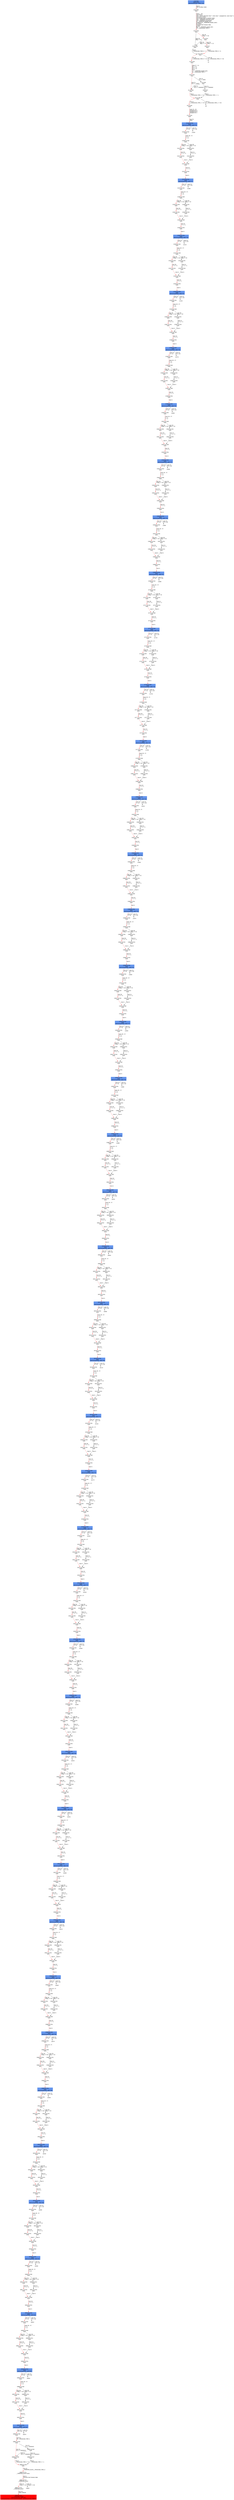 digraph ARG {
node [style="filled" shape="box" color="white"]
0 [fillcolor="cornflowerblue" label="0 @ N20\nmain entry\nAbstractionState: ABS0: true\n" id="0"]
44 [label="44 @ N61\nmain\n" id="44"]
45 [label="45 @ N24\nmain\n" id="45"]
50 [label="50 @ N26\nmain\n" id="50"]
53 [label="53 @ N28\nmain\n" id="53"]
54 [label="54 @ N29\nmain\n" id="54"]
56 [label="56 @ N35\nmain\n" id="56"]
61 [label="61 @ N38\nmain\n" id="61"]
64 [label="64 @ N39\nmain\n" id="64"]
65 [label="65 @ N40\nmain\n" id="65"]
67 [label="67 @ N43\nmain\n" id="67"]
25448 [fillcolor="cornflowerblue" label="25448 @ N44\nmain\nAbstractionState: ABS1725\n" id="25448"]
25449 [label="25449 @ N45\nmain\n" id="25449"]
25468 [label="25468 @ N48\nmain\n" id="25468"]
25470 [label="25470 @ N50\nmain\n" id="25470"]
25471 [label="25471 @ N52\nmain\n" id="25471"]
25475 [label="25475 @ N49\nmain\n" id="25475"]
25476 [label="25476 @ N54\nmain\n" id="25476"]
25478 [fillcolor="cornflowerblue" label="25478 @ N44\nmain\nAbstractionState: ABS1727\n" id="25478"]
25479 [label="25479 @ N45\nmain\n" id="25479"]
25498 [label="25498 @ N48\nmain\n" id="25498"]
25500 [label="25500 @ N50\nmain\n" id="25500"]
25501 [label="25501 @ N52\nmain\n" id="25501"]
25505 [label="25505 @ N49\nmain\n" id="25505"]
25506 [label="25506 @ N54\nmain\n" id="25506"]
25508 [fillcolor="cornflowerblue" label="25508 @ N44\nmain\nAbstractionState: ABS1729\n" id="25508"]
25509 [label="25509 @ N45\nmain\n" id="25509"]
25528 [label="25528 @ N48\nmain\n" id="25528"]
25530 [label="25530 @ N50\nmain\n" id="25530"]
25531 [label="25531 @ N52\nmain\n" id="25531"]
25535 [label="25535 @ N49\nmain\n" id="25535"]
25536 [label="25536 @ N54\nmain\n" id="25536"]
25538 [fillcolor="cornflowerblue" label="25538 @ N44\nmain\nAbstractionState: ABS1731\n" id="25538"]
25539 [label="25539 @ N45\nmain\n" id="25539"]
25558 [label="25558 @ N48\nmain\n" id="25558"]
25560 [label="25560 @ N50\nmain\n" id="25560"]
25561 [label="25561 @ N52\nmain\n" id="25561"]
25565 [label="25565 @ N49\nmain\n" id="25565"]
25566 [label="25566 @ N54\nmain\n" id="25566"]
25568 [fillcolor="cornflowerblue" label="25568 @ N44\nmain\nAbstractionState: ABS1733\n" id="25568"]
25569 [label="25569 @ N45\nmain\n" id="25569"]
25588 [label="25588 @ N48\nmain\n" id="25588"]
25590 [label="25590 @ N50\nmain\n" id="25590"]
25591 [label="25591 @ N52\nmain\n" id="25591"]
25595 [label="25595 @ N49\nmain\n" id="25595"]
25596 [label="25596 @ N54\nmain\n" id="25596"]
25598 [fillcolor="cornflowerblue" label="25598 @ N44\nmain\nAbstractionState: ABS1735\n" id="25598"]
25599 [label="25599 @ N45\nmain\n" id="25599"]
25618 [label="25618 @ N48\nmain\n" id="25618"]
25620 [label="25620 @ N50\nmain\n" id="25620"]
25621 [label="25621 @ N52\nmain\n" id="25621"]
25625 [label="25625 @ N49\nmain\n" id="25625"]
25626 [label="25626 @ N54\nmain\n" id="25626"]
25628 [fillcolor="cornflowerblue" label="25628 @ N44\nmain\nAbstractionState: ABS1737\n" id="25628"]
25629 [label="25629 @ N45\nmain\n" id="25629"]
25648 [label="25648 @ N48\nmain\n" id="25648"]
25650 [label="25650 @ N50\nmain\n" id="25650"]
25651 [label="25651 @ N52\nmain\n" id="25651"]
25655 [label="25655 @ N49\nmain\n" id="25655"]
25656 [label="25656 @ N54\nmain\n" id="25656"]
25658 [fillcolor="cornflowerblue" label="25658 @ N44\nmain\nAbstractionState: ABS1739\n" id="25658"]
25659 [label="25659 @ N45\nmain\n" id="25659"]
25678 [label="25678 @ N48\nmain\n" id="25678"]
25680 [label="25680 @ N50\nmain\n" id="25680"]
25681 [label="25681 @ N52\nmain\n" id="25681"]
25685 [label="25685 @ N49\nmain\n" id="25685"]
25686 [label="25686 @ N54\nmain\n" id="25686"]
25688 [fillcolor="cornflowerblue" label="25688 @ N44\nmain\nAbstractionState: ABS1741\n" id="25688"]
25689 [label="25689 @ N45\nmain\n" id="25689"]
25708 [label="25708 @ N48\nmain\n" id="25708"]
25710 [label="25710 @ N50\nmain\n" id="25710"]
25711 [label="25711 @ N52\nmain\n" id="25711"]
25715 [label="25715 @ N49\nmain\n" id="25715"]
25716 [label="25716 @ N54\nmain\n" id="25716"]
25718 [fillcolor="cornflowerblue" label="25718 @ N44\nmain\nAbstractionState: ABS1743\n" id="25718"]
25719 [label="25719 @ N45\nmain\n" id="25719"]
25738 [label="25738 @ N48\nmain\n" id="25738"]
25740 [label="25740 @ N50\nmain\n" id="25740"]
25741 [label="25741 @ N52\nmain\n" id="25741"]
25745 [label="25745 @ N49\nmain\n" id="25745"]
25746 [label="25746 @ N54\nmain\n" id="25746"]
25748 [fillcolor="cornflowerblue" label="25748 @ N44\nmain\nAbstractionState: ABS1745\n" id="25748"]
25749 [label="25749 @ N45\nmain\n" id="25749"]
25768 [label="25768 @ N48\nmain\n" id="25768"]
25770 [label="25770 @ N50\nmain\n" id="25770"]
25771 [label="25771 @ N52\nmain\n" id="25771"]
25775 [label="25775 @ N49\nmain\n" id="25775"]
25776 [label="25776 @ N54\nmain\n" id="25776"]
25778 [fillcolor="cornflowerblue" label="25778 @ N44\nmain\nAbstractionState: ABS1747\n" id="25778"]
25779 [label="25779 @ N45\nmain\n" id="25779"]
25798 [label="25798 @ N48\nmain\n" id="25798"]
25800 [label="25800 @ N50\nmain\n" id="25800"]
25801 [label="25801 @ N52\nmain\n" id="25801"]
25805 [label="25805 @ N49\nmain\n" id="25805"]
25806 [label="25806 @ N54\nmain\n" id="25806"]
25808 [fillcolor="cornflowerblue" label="25808 @ N44\nmain\nAbstractionState: ABS1749\n" id="25808"]
25809 [label="25809 @ N45\nmain\n" id="25809"]
25828 [label="25828 @ N48\nmain\n" id="25828"]
25830 [label="25830 @ N50\nmain\n" id="25830"]
25831 [label="25831 @ N52\nmain\n" id="25831"]
25835 [label="25835 @ N49\nmain\n" id="25835"]
25836 [label="25836 @ N54\nmain\n" id="25836"]
25838 [fillcolor="cornflowerblue" label="25838 @ N44\nmain\nAbstractionState: ABS1751\n" id="25838"]
25839 [label="25839 @ N45\nmain\n" id="25839"]
25858 [label="25858 @ N48\nmain\n" id="25858"]
25860 [label="25860 @ N50\nmain\n" id="25860"]
25861 [label="25861 @ N52\nmain\n" id="25861"]
25865 [label="25865 @ N49\nmain\n" id="25865"]
25866 [label="25866 @ N54\nmain\n" id="25866"]
25868 [fillcolor="cornflowerblue" label="25868 @ N44\nmain\nAbstractionState: ABS1753\n" id="25868"]
25869 [label="25869 @ N45\nmain\n" id="25869"]
25888 [label="25888 @ N48\nmain\n" id="25888"]
25890 [label="25890 @ N50\nmain\n" id="25890"]
25891 [label="25891 @ N52\nmain\n" id="25891"]
25895 [label="25895 @ N49\nmain\n" id="25895"]
25896 [label="25896 @ N54\nmain\n" id="25896"]
25898 [fillcolor="cornflowerblue" label="25898 @ N44\nmain\nAbstractionState: ABS1755\n" id="25898"]
25899 [label="25899 @ N45\nmain\n" id="25899"]
25918 [label="25918 @ N48\nmain\n" id="25918"]
25920 [label="25920 @ N50\nmain\n" id="25920"]
25921 [label="25921 @ N52\nmain\n" id="25921"]
25925 [label="25925 @ N49\nmain\n" id="25925"]
25926 [label="25926 @ N54\nmain\n" id="25926"]
25928 [fillcolor="cornflowerblue" label="25928 @ N44\nmain\nAbstractionState: ABS1757\n" id="25928"]
25929 [label="25929 @ N45\nmain\n" id="25929"]
25948 [label="25948 @ N48\nmain\n" id="25948"]
25950 [label="25950 @ N50\nmain\n" id="25950"]
25951 [label="25951 @ N52\nmain\n" id="25951"]
25955 [label="25955 @ N49\nmain\n" id="25955"]
25956 [label="25956 @ N54\nmain\n" id="25956"]
25958 [fillcolor="cornflowerblue" label="25958 @ N44\nmain\nAbstractionState: ABS1759\n" id="25958"]
25959 [label="25959 @ N45\nmain\n" id="25959"]
25978 [label="25978 @ N48\nmain\n" id="25978"]
25980 [label="25980 @ N50\nmain\n" id="25980"]
25981 [label="25981 @ N52\nmain\n" id="25981"]
25985 [label="25985 @ N49\nmain\n" id="25985"]
25986 [label="25986 @ N54\nmain\n" id="25986"]
25988 [fillcolor="cornflowerblue" label="25988 @ N44\nmain\nAbstractionState: ABS1761\n" id="25988"]
25989 [label="25989 @ N45\nmain\n" id="25989"]
26008 [label="26008 @ N48\nmain\n" id="26008"]
26010 [label="26010 @ N50\nmain\n" id="26010"]
26011 [label="26011 @ N52\nmain\n" id="26011"]
26015 [label="26015 @ N49\nmain\n" id="26015"]
26016 [label="26016 @ N54\nmain\n" id="26016"]
26018 [fillcolor="cornflowerblue" label="26018 @ N44\nmain\nAbstractionState: ABS1763\n" id="26018"]
26019 [label="26019 @ N45\nmain\n" id="26019"]
26038 [label="26038 @ N48\nmain\n" id="26038"]
26040 [label="26040 @ N50\nmain\n" id="26040"]
26041 [label="26041 @ N52\nmain\n" id="26041"]
26045 [label="26045 @ N49\nmain\n" id="26045"]
26046 [label="26046 @ N54\nmain\n" id="26046"]
26048 [fillcolor="cornflowerblue" label="26048 @ N44\nmain\nAbstractionState: ABS1765\n" id="26048"]
26049 [label="26049 @ N45\nmain\n" id="26049"]
26068 [label="26068 @ N48\nmain\n" id="26068"]
26070 [label="26070 @ N50\nmain\n" id="26070"]
26071 [label="26071 @ N52\nmain\n" id="26071"]
26075 [label="26075 @ N49\nmain\n" id="26075"]
26076 [label="26076 @ N54\nmain\n" id="26076"]
26078 [fillcolor="cornflowerblue" label="26078 @ N44\nmain\nAbstractionState: ABS1767\n" id="26078"]
26079 [label="26079 @ N45\nmain\n" id="26079"]
26098 [label="26098 @ N48\nmain\n" id="26098"]
26100 [label="26100 @ N50\nmain\n" id="26100"]
26101 [label="26101 @ N52\nmain\n" id="26101"]
26105 [label="26105 @ N49\nmain\n" id="26105"]
26106 [label="26106 @ N54\nmain\n" id="26106"]
26108 [fillcolor="cornflowerblue" label="26108 @ N44\nmain\nAbstractionState: ABS1769\n" id="26108"]
26109 [label="26109 @ N45\nmain\n" id="26109"]
26128 [label="26128 @ N48\nmain\n" id="26128"]
26130 [label="26130 @ N50\nmain\n" id="26130"]
26131 [label="26131 @ N52\nmain\n" id="26131"]
26135 [label="26135 @ N49\nmain\n" id="26135"]
26136 [label="26136 @ N54\nmain\n" id="26136"]
26138 [fillcolor="cornflowerblue" label="26138 @ N44\nmain\nAbstractionState: ABS1771\n" id="26138"]
26139 [label="26139 @ N45\nmain\n" id="26139"]
26158 [label="26158 @ N48\nmain\n" id="26158"]
26160 [label="26160 @ N50\nmain\n" id="26160"]
26161 [label="26161 @ N52\nmain\n" id="26161"]
26165 [label="26165 @ N49\nmain\n" id="26165"]
26166 [label="26166 @ N54\nmain\n" id="26166"]
26168 [fillcolor="cornflowerblue" label="26168 @ N44\nmain\nAbstractionState: ABS1773\n" id="26168"]
26169 [label="26169 @ N45\nmain\n" id="26169"]
26188 [label="26188 @ N48\nmain\n" id="26188"]
26190 [label="26190 @ N50\nmain\n" id="26190"]
26191 [label="26191 @ N52\nmain\n" id="26191"]
26195 [label="26195 @ N49\nmain\n" id="26195"]
26196 [label="26196 @ N54\nmain\n" id="26196"]
26198 [fillcolor="cornflowerblue" label="26198 @ N44\nmain\nAbstractionState: ABS1775\n" id="26198"]
26199 [label="26199 @ N45\nmain\n" id="26199"]
26218 [label="26218 @ N48\nmain\n" id="26218"]
26220 [label="26220 @ N50\nmain\n" id="26220"]
26221 [label="26221 @ N52\nmain\n" id="26221"]
26225 [label="26225 @ N49\nmain\n" id="26225"]
26226 [label="26226 @ N54\nmain\n" id="26226"]
26228 [fillcolor="cornflowerblue" label="26228 @ N44\nmain\nAbstractionState: ABS1777\n" id="26228"]
26229 [label="26229 @ N45\nmain\n" id="26229"]
26248 [label="26248 @ N48\nmain\n" id="26248"]
26250 [label="26250 @ N50\nmain\n" id="26250"]
26251 [label="26251 @ N52\nmain\n" id="26251"]
26255 [label="26255 @ N49\nmain\n" id="26255"]
26256 [label="26256 @ N54\nmain\n" id="26256"]
26258 [fillcolor="cornflowerblue" label="26258 @ N44\nmain\nAbstractionState: ABS1779\n" id="26258"]
26259 [label="26259 @ N45\nmain\n" id="26259"]
26278 [label="26278 @ N48\nmain\n" id="26278"]
26280 [label="26280 @ N50\nmain\n" id="26280"]
26281 [label="26281 @ N52\nmain\n" id="26281"]
26285 [label="26285 @ N49\nmain\n" id="26285"]
26286 [label="26286 @ N54\nmain\n" id="26286"]
26288 [fillcolor="cornflowerblue" label="26288 @ N44\nmain\nAbstractionState: ABS1781\n" id="26288"]
26289 [label="26289 @ N45\nmain\n" id="26289"]
26308 [label="26308 @ N48\nmain\n" id="26308"]
26310 [label="26310 @ N50\nmain\n" id="26310"]
26311 [label="26311 @ N52\nmain\n" id="26311"]
26315 [label="26315 @ N49\nmain\n" id="26315"]
26316 [label="26316 @ N54\nmain\n" id="26316"]
26318 [fillcolor="cornflowerblue" label="26318 @ N44\nmain\nAbstractionState: ABS1783\n" id="26318"]
26319 [label="26319 @ N45\nmain\n" id="26319"]
26338 [label="26338 @ N48\nmain\n" id="26338"]
26340 [label="26340 @ N50\nmain\n" id="26340"]
26341 [label="26341 @ N52\nmain\n" id="26341"]
26345 [label="26345 @ N49\nmain\n" id="26345"]
26346 [label="26346 @ N54\nmain\n" id="26346"]
26348 [fillcolor="cornflowerblue" label="26348 @ N44\nmain\nAbstractionState: ABS1785\n" id="26348"]
26349 [label="26349 @ N45\nmain\n" id="26349"]
26368 [label="26368 @ N48\nmain\n" id="26368"]
26370 [label="26370 @ N50\nmain\n" id="26370"]
26371 [label="26371 @ N52\nmain\n" id="26371"]
26375 [label="26375 @ N49\nmain\n" id="26375"]
26376 [label="26376 @ N54\nmain\n" id="26376"]
26378 [fillcolor="cornflowerblue" label="26378 @ N44\nmain\nAbstractionState: ABS1787\n" id="26378"]
26379 [label="26379 @ N45\nmain\n" id="26379"]
26398 [label="26398 @ N48\nmain\n" id="26398"]
26400 [label="26400 @ N50\nmain\n" id="26400"]
26401 [label="26401 @ N52\nmain\n" id="26401"]
26405 [label="26405 @ N49\nmain\n" id="26405"]
26406 [label="26406 @ N54\nmain\n" id="26406"]
26408 [fillcolor="cornflowerblue" label="26408 @ N44\nmain\nAbstractionState: ABS1789\n" id="26408"]
26409 [label="26409 @ N45\nmain\n" id="26409"]
26428 [label="26428 @ N48\nmain\n" id="26428"]
26430 [label="26430 @ N50\nmain\n" id="26430"]
26431 [label="26431 @ N52\nmain\n" id="26431"]
26435 [label="26435 @ N49\nmain\n" id="26435"]
26436 [label="26436 @ N54\nmain\n" id="26436"]
26438 [fillcolor="cornflowerblue" label="26438 @ N44\nmain\nAbstractionState: ABS1791\n" id="26438"]
26439 [label="26439 @ N45\nmain\n" id="26439"]
26458 [label="26458 @ N48\nmain\n" id="26458"]
26460 [label="26460 @ N50\nmain\n" id="26460"]
26461 [label="26461 @ N52\nmain\n" id="26461"]
26465 [label="26465 @ N49\nmain\n" id="26465"]
26466 [label="26466 @ N54\nmain\n" id="26466"]
26468 [fillcolor="cornflowerblue" label="26468 @ N44\nmain\nAbstractionState: ABS1793\n" id="26468"]
26469 [label="26469 @ N45\nmain\n" id="26469"]
26488 [label="26488 @ N48\nmain\n" id="26488"]
26490 [label="26490 @ N50\nmain\n" id="26490"]
26491 [label="26491 @ N52\nmain\n" id="26491"]
26495 [label="26495 @ N49\nmain\n" id="26495"]
26496 [label="26496 @ N54\nmain\n" id="26496"]
26498 [fillcolor="cornflowerblue" label="26498 @ N44\nmain\nAbstractionState: ABS1795\n" id="26498"]
26499 [label="26499 @ N45\nmain\n" id="26499"]
26518 [label="26518 @ N48\nmain\n" id="26518"]
26520 [label="26520 @ N50\nmain\n" id="26520"]
26521 [label="26521 @ N52\nmain\n" id="26521"]
26525 [label="26525 @ N49\nmain\n" id="26525"]
26526 [label="26526 @ N54\nmain\n" id="26526"]
26528 [fillcolor="cornflowerblue" label="26528 @ N44\nmain\nAbstractionState: ABS1797\n" id="26528"]
26529 [label="26529 @ N45\nmain\n" id="26529"]
26548 [label="26548 @ N48\nmain\n" id="26548"]
26550 [label="26550 @ N50\nmain\n" id="26550"]
26551 [label="26551 @ N52\nmain\n" id="26551"]
26555 [label="26555 @ N49\nmain\n" id="26555"]
26556 [label="26556 @ N54\nmain\n" id="26556"]
26558 [fillcolor="cornflowerblue" label="26558 @ N44\nmain\nAbstractionState: ABS1799\n" id="26558"]
26559 [label="26559 @ N45\nmain\n" id="26559"]
26578 [label="26578 @ N48\nmain\n" id="26578"]
26580 [label="26580 @ N50\nmain\n" id="26580"]
26581 [label="26581 @ N52\nmain\n" id="26581"]
26585 [label="26585 @ N49\nmain\n" id="26585"]
26586 [label="26586 @ N54\nmain\n" id="26586"]
26588 [fillcolor="cornflowerblue" label="26588 @ N44\nmain\nAbstractionState: ABS1801\n" id="26588"]
26589 [label="26589 @ N45\nmain\n" id="26589"]
26608 [label="26608 @ N48\nmain\n" id="26608"]
26610 [label="26610 @ N50\nmain\n" id="26610"]
26611 [label="26611 @ N52\nmain\n" id="26611"]
26615 [label="26615 @ N49\nmain\n" id="26615"]
26616 [label="26616 @ N54\nmain\n" id="26616"]
26618 [fillcolor="cornflowerblue" label="26618 @ N44\nmain\nAbstractionState: ABS1803\n" id="26618"]
26619 [label="26619 @ N45\nmain\n" id="26619"]
26638 [label="26638 @ N48\nmain\n" id="26638"]
26640 [label="26640 @ N50\nmain\n" id="26640"]
26641 [label="26641 @ N52\nmain\n" id="26641"]
26645 [label="26645 @ N49\nmain\n" id="26645"]
26646 [label="26646 @ N54\nmain\n" id="26646"]
26648 [fillcolor="cornflowerblue" label="26648 @ N44\nmain\nAbstractionState: ABS1805\n" id="26648"]
26649 [label="26649 @ N45\nmain\n" id="26649"]
26668 [label="26668 @ N48\nmain\n" id="26668"]
26670 [label="26670 @ N50\nmain\n" id="26670"]
26671 [label="26671 @ N52\nmain\n" id="26671"]
26675 [label="26675 @ N49\nmain\n" id="26675"]
26676 [label="26676 @ N54\nmain\n" id="26676"]
26678 [fillcolor="cornflowerblue" label="26678 @ N44\nmain\nAbstractionState: ABS1807\n" id="26678"]
26680 [label="26680 @ N46\nmain\n" id="26680"]
26681 [label="26681 @ N55\nmain\n" id="26681"]
26686 [label="26686 @ N58\nmain\n" id="26686"]
26689 [label="26689 @ N59\nmain\n" id="26689"]
26690 [label="26690 @ N11\n__VERIFIER_assert entry\n" id="26690"]
26691 [label="26691 @ N12\n__VERIFIER_assert\n" id="26691"]
26692 [label="26692 @ N14\n__VERIFIER_assert\n" id="26692"]
26695 [fillcolor="red" label="26695 @ N15\n__VERIFIER_assert\nAbstractionState: ABS1808\n AutomatonState: ErrorLabelAutomaton: _predefinedState_ERROR\n" id="26695"]
26682 [label="26682 @ N56\nmain\n" id="26682"]
26684 [label="26684 @ N57\nmain\n" id="26684"]
26669 [label="26669 @ N51\nmain\n" id="26669"]
26673 [label="26673 @ N53\nmain\n" id="26673"]
26639 [label="26639 @ N51\nmain\n" id="26639"]
26643 [label="26643 @ N53\nmain\n" id="26643"]
26609 [label="26609 @ N51\nmain\n" id="26609"]
26613 [label="26613 @ N53\nmain\n" id="26613"]
26579 [label="26579 @ N51\nmain\n" id="26579"]
26583 [label="26583 @ N53\nmain\n" id="26583"]
26549 [label="26549 @ N51\nmain\n" id="26549"]
26553 [label="26553 @ N53\nmain\n" id="26553"]
26519 [label="26519 @ N51\nmain\n" id="26519"]
26523 [label="26523 @ N53\nmain\n" id="26523"]
26489 [label="26489 @ N51\nmain\n" id="26489"]
26493 [label="26493 @ N53\nmain\n" id="26493"]
26459 [label="26459 @ N51\nmain\n" id="26459"]
26463 [label="26463 @ N53\nmain\n" id="26463"]
26429 [label="26429 @ N51\nmain\n" id="26429"]
26433 [label="26433 @ N53\nmain\n" id="26433"]
26399 [label="26399 @ N51\nmain\n" id="26399"]
26403 [label="26403 @ N53\nmain\n" id="26403"]
26369 [label="26369 @ N51\nmain\n" id="26369"]
26373 [label="26373 @ N53\nmain\n" id="26373"]
26339 [label="26339 @ N51\nmain\n" id="26339"]
26343 [label="26343 @ N53\nmain\n" id="26343"]
26309 [label="26309 @ N51\nmain\n" id="26309"]
26313 [label="26313 @ N53\nmain\n" id="26313"]
26279 [label="26279 @ N51\nmain\n" id="26279"]
26283 [label="26283 @ N53\nmain\n" id="26283"]
26249 [label="26249 @ N51\nmain\n" id="26249"]
26253 [label="26253 @ N53\nmain\n" id="26253"]
26219 [label="26219 @ N51\nmain\n" id="26219"]
26223 [label="26223 @ N53\nmain\n" id="26223"]
26189 [label="26189 @ N51\nmain\n" id="26189"]
26193 [label="26193 @ N53\nmain\n" id="26193"]
26159 [label="26159 @ N51\nmain\n" id="26159"]
26163 [label="26163 @ N53\nmain\n" id="26163"]
26129 [label="26129 @ N51\nmain\n" id="26129"]
26133 [label="26133 @ N53\nmain\n" id="26133"]
26099 [label="26099 @ N51\nmain\n" id="26099"]
26103 [label="26103 @ N53\nmain\n" id="26103"]
26069 [label="26069 @ N51\nmain\n" id="26069"]
26073 [label="26073 @ N53\nmain\n" id="26073"]
26039 [label="26039 @ N51\nmain\n" id="26039"]
26043 [label="26043 @ N53\nmain\n" id="26043"]
26009 [label="26009 @ N51\nmain\n" id="26009"]
26013 [label="26013 @ N53\nmain\n" id="26013"]
25979 [label="25979 @ N51\nmain\n" id="25979"]
25983 [label="25983 @ N53\nmain\n" id="25983"]
25949 [label="25949 @ N51\nmain\n" id="25949"]
25953 [label="25953 @ N53\nmain\n" id="25953"]
25919 [label="25919 @ N51\nmain\n" id="25919"]
25923 [label="25923 @ N53\nmain\n" id="25923"]
25889 [label="25889 @ N51\nmain\n" id="25889"]
25893 [label="25893 @ N53\nmain\n" id="25893"]
25859 [label="25859 @ N51\nmain\n" id="25859"]
25863 [label="25863 @ N53\nmain\n" id="25863"]
25829 [label="25829 @ N51\nmain\n" id="25829"]
25833 [label="25833 @ N53\nmain\n" id="25833"]
25799 [label="25799 @ N51\nmain\n" id="25799"]
25803 [label="25803 @ N53\nmain\n" id="25803"]
25769 [label="25769 @ N51\nmain\n" id="25769"]
25773 [label="25773 @ N53\nmain\n" id="25773"]
25739 [label="25739 @ N51\nmain\n" id="25739"]
25743 [label="25743 @ N53\nmain\n" id="25743"]
25709 [label="25709 @ N51\nmain\n" id="25709"]
25713 [label="25713 @ N53\nmain\n" id="25713"]
25679 [label="25679 @ N51\nmain\n" id="25679"]
25683 [label="25683 @ N53\nmain\n" id="25683"]
25649 [label="25649 @ N51\nmain\n" id="25649"]
25653 [label="25653 @ N53\nmain\n" id="25653"]
25619 [label="25619 @ N51\nmain\n" id="25619"]
25623 [label="25623 @ N53\nmain\n" id="25623"]
25589 [label="25589 @ N51\nmain\n" id="25589"]
25593 [label="25593 @ N53\nmain\n" id="25593"]
25559 [label="25559 @ N51\nmain\n" id="25559"]
25563 [label="25563 @ N53\nmain\n" id="25563"]
25529 [label="25529 @ N51\nmain\n" id="25529"]
25533 [label="25533 @ N53\nmain\n" id="25533"]
25499 [label="25499 @ N51\nmain\n" id="25499"]
25503 [label="25503 @ N53\nmain\n" id="25503"]
25469 [label="25469 @ N51\nmain\n" id="25469"]
25473 [label="25473 @ N53\nmain\n" id="25473"]
57 [label="57 @ N36\nmain\n" id="57"]
59 [label="59 @ N37\nmain\n" id="59"]
47 [label="47 @ N25\nmain\n" id="47"]
49 [label="49 @ N27\nmain\n" id="49"]
0 -> 44 [color="red" label="Line 0: \lINIT GLOBAL VARS\l" id="0 -> 44"]
44 -> 45 [color="red" label="Lines 7 - 26: \lvoid abort();\lvoid __assert_fail(const char *, const char *, unsigned int, const char *);\lvoid reach_error();\lvoid assume_abort_if_not(int cond);\lvoid __VERIFIER_assert(int cond);\lvoid __VERIFIER_assume(int);\lint __VERIFIER_nondet_int();\lunsigned int __VERIFIER_nondet_uint();\lint main();\lFunction start dummy edge\lint flag;\lflag = __VERIFIER_nondet_int();\lint __CPAchecker_TMP_0;\l" id="44 -> 45"]
45 -> 47 [color="red" label="Line 26: \l[!(flag == 0)]\l" id="45 -> 47"]
45 -> 50 [label="Line 26: \l[flag == 0]\l" id="45 -> 50"]
50 -> 53 [label="Line 0: \l__CPAchecker_TMP_0 = 1;\l" id="50 -> 53"]
53 -> 54 [color="red" label="Line 26: \l[__CPAchecker_TMP_0 != 0]\l" id="53 -> 54"]
53 -> 55 [label="Line 26: \l[!(__CPAchecker_TMP_0 != 0)]\l" id="53 -> 55"]
54 -> 56 [color="red" label="Lines 27 - 31: \lint i = 0;\lint x = 0;\lint y = 0;\lint n;\ln = __VERIFIER_nondet_int();\lint __CPAchecker_TMP_1;\l" id="54 -> 56"]
56 -> 57 [label="Line 31: \l[n >= 1000]\l" id="56 -> 57"]
56 -> 61 [color="red" label="Line 31: \l[!(n >= 1000)]\l" id="56 -> 61"]
61 -> 64 [color="red" label="Line 0: \l__CPAchecker_TMP_1 = 0;\l" id="61 -> 64"]
64 -> 65 [color="red" label="Line 31: \l[__CPAchecker_TMP_1 != 0]\l" id="64 -> 65"]
64 -> 66 [label="Line 31: \l[!(__CPAchecker_TMP_1 != 0)]\l" id="64 -> 66"]
65 -> 67 [color="red" label="Lines 33 - 33: \lunsigned int a;\lunsigned int b;\lunsigned int r;\l" id="65 -> 67"]
67 -> 25448 [color="red" label="Line 35: \lwhile\l" id="67 -> 25448"]
25448 -> 25449 [color="red" label="Line 35: \l[i < n]\l" id="25448 -> 25449"]
25448 -> 25450 [label="Line 35: \l[!(i < n)]\l" id="25448 -> 25450"]
25449 -> 25468 [color="red" label="Lines 36 - 37: \lx = x;\ly = y;\l" id="25449 -> 25468"]
25468 -> 25469 [label="Line 38: \l[flag == 0]\l" id="25468 -> 25469"]
25468 -> 25470 [color="red" label="Line 38: \l[!(flag == 0)]\l" id="25468 -> 25470"]
25470 -> 25471 [color="red" label="Line 39: \lx = x + 3;\l" id="25470 -> 25471"]
25471 -> 25475 [color="red" label="Line 0: \l\l" id="25471 -> 25475"]
25475 -> 25476 [color="red" label="Line 43: \li = i + 1;\l" id="25475 -> 25476"]
25476 -> 25478 [color="red" label="Line 0: \l\l" id="25476 -> 25478"]
25478 -> 25479 [color="red" label="Line 35: \l[i < n]\l" id="25478 -> 25479"]
25478 -> 25480 [label="Line 35: \l[!(i < n)]\l" id="25478 -> 25480"]
25479 -> 25498 [color="red" label="Lines 36 - 37: \lx = x;\ly = y;\l" id="25479 -> 25498"]
25498 -> 25499 [label="Line 38: \l[flag == 0]\l" id="25498 -> 25499"]
25498 -> 25500 [color="red" label="Line 38: \l[!(flag == 0)]\l" id="25498 -> 25500"]
25500 -> 25501 [color="red" label="Line 39: \lx = x + 3;\l" id="25500 -> 25501"]
25501 -> 25505 [color="red" label="Line 0: \l\l" id="25501 -> 25505"]
25505 -> 25506 [color="red" label="Line 43: \li = i + 1;\l" id="25505 -> 25506"]
25506 -> 25508 [color="red" label="Line 0: \l\l" id="25506 -> 25508"]
25508 -> 25509 [color="red" label="Line 35: \l[i < n]\l" id="25508 -> 25509"]
25508 -> 25510 [label="Line 35: \l[!(i < n)]\l" id="25508 -> 25510"]
25509 -> 25528 [color="red" label="Lines 36 - 37: \lx = x;\ly = y;\l" id="25509 -> 25528"]
25528 -> 25529 [label="Line 38: \l[flag == 0]\l" id="25528 -> 25529"]
25528 -> 25530 [color="red" label="Line 38: \l[!(flag == 0)]\l" id="25528 -> 25530"]
25530 -> 25531 [color="red" label="Line 39: \lx = x + 3;\l" id="25530 -> 25531"]
25531 -> 25535 [color="red" label="Line 0: \l\l" id="25531 -> 25535"]
25535 -> 25536 [color="red" label="Line 43: \li = i + 1;\l" id="25535 -> 25536"]
25536 -> 25538 [color="red" label="Line 0: \l\l" id="25536 -> 25538"]
25538 -> 25539 [color="red" label="Line 35: \l[i < n]\l" id="25538 -> 25539"]
25538 -> 25540 [label="Line 35: \l[!(i < n)]\l" id="25538 -> 25540"]
25539 -> 25558 [color="red" label="Lines 36 - 37: \lx = x;\ly = y;\l" id="25539 -> 25558"]
25558 -> 25559 [label="Line 38: \l[flag == 0]\l" id="25558 -> 25559"]
25558 -> 25560 [color="red" label="Line 38: \l[!(flag == 0)]\l" id="25558 -> 25560"]
25560 -> 25561 [color="red" label="Line 39: \lx = x + 3;\l" id="25560 -> 25561"]
25561 -> 25565 [color="red" label="Line 0: \l\l" id="25561 -> 25565"]
25565 -> 25566 [color="red" label="Line 43: \li = i + 1;\l" id="25565 -> 25566"]
25566 -> 25568 [color="red" label="Line 0: \l\l" id="25566 -> 25568"]
25568 -> 25569 [color="red" label="Line 35: \l[i < n]\l" id="25568 -> 25569"]
25568 -> 25570 [label="Line 35: \l[!(i < n)]\l" id="25568 -> 25570"]
25569 -> 25588 [color="red" label="Lines 36 - 37: \lx = x;\ly = y;\l" id="25569 -> 25588"]
25588 -> 25589 [label="Line 38: \l[flag == 0]\l" id="25588 -> 25589"]
25588 -> 25590 [color="red" label="Line 38: \l[!(flag == 0)]\l" id="25588 -> 25590"]
25590 -> 25591 [color="red" label="Line 39: \lx = x + 3;\l" id="25590 -> 25591"]
25591 -> 25595 [color="red" label="Line 0: \l\l" id="25591 -> 25595"]
25595 -> 25596 [color="red" label="Line 43: \li = i + 1;\l" id="25595 -> 25596"]
25596 -> 25598 [color="red" label="Line 0: \l\l" id="25596 -> 25598"]
25598 -> 25599 [color="red" label="Line 35: \l[i < n]\l" id="25598 -> 25599"]
25598 -> 25600 [label="Line 35: \l[!(i < n)]\l" id="25598 -> 25600"]
25599 -> 25618 [color="red" label="Lines 36 - 37: \lx = x;\ly = y;\l" id="25599 -> 25618"]
25618 -> 25619 [label="Line 38: \l[flag == 0]\l" id="25618 -> 25619"]
25618 -> 25620 [color="red" label="Line 38: \l[!(flag == 0)]\l" id="25618 -> 25620"]
25620 -> 25621 [color="red" label="Line 39: \lx = x + 3;\l" id="25620 -> 25621"]
25621 -> 25625 [color="red" label="Line 0: \l\l" id="25621 -> 25625"]
25625 -> 25626 [color="red" label="Line 43: \li = i + 1;\l" id="25625 -> 25626"]
25626 -> 25628 [color="red" label="Line 0: \l\l" id="25626 -> 25628"]
25628 -> 25629 [color="red" label="Line 35: \l[i < n]\l" id="25628 -> 25629"]
25628 -> 25630 [label="Line 35: \l[!(i < n)]\l" id="25628 -> 25630"]
25629 -> 25648 [color="red" label="Lines 36 - 37: \lx = x;\ly = y;\l" id="25629 -> 25648"]
25648 -> 25649 [label="Line 38: \l[flag == 0]\l" id="25648 -> 25649"]
25648 -> 25650 [color="red" label="Line 38: \l[!(flag == 0)]\l" id="25648 -> 25650"]
25650 -> 25651 [color="red" label="Line 39: \lx = x + 3;\l" id="25650 -> 25651"]
25651 -> 25655 [color="red" label="Line 0: \l\l" id="25651 -> 25655"]
25655 -> 25656 [color="red" label="Line 43: \li = i + 1;\l" id="25655 -> 25656"]
25656 -> 25658 [color="red" label="Line 0: \l\l" id="25656 -> 25658"]
25658 -> 25659 [color="red" label="Line 35: \l[i < n]\l" id="25658 -> 25659"]
25658 -> 25660 [label="Line 35: \l[!(i < n)]\l" id="25658 -> 25660"]
25659 -> 25678 [color="red" label="Lines 36 - 37: \lx = x;\ly = y;\l" id="25659 -> 25678"]
25678 -> 25679 [label="Line 38: \l[flag == 0]\l" id="25678 -> 25679"]
25678 -> 25680 [color="red" label="Line 38: \l[!(flag == 0)]\l" id="25678 -> 25680"]
25680 -> 25681 [color="red" label="Line 39: \lx = x + 3;\l" id="25680 -> 25681"]
25681 -> 25685 [color="red" label="Line 0: \l\l" id="25681 -> 25685"]
25685 -> 25686 [color="red" label="Line 43: \li = i + 1;\l" id="25685 -> 25686"]
25686 -> 25688 [color="red" label="Line 0: \l\l" id="25686 -> 25688"]
25688 -> 25689 [color="red" label="Line 35: \l[i < n]\l" id="25688 -> 25689"]
25688 -> 25690 [label="Line 35: \l[!(i < n)]\l" id="25688 -> 25690"]
25689 -> 25708 [color="red" label="Lines 36 - 37: \lx = x;\ly = y;\l" id="25689 -> 25708"]
25708 -> 25709 [label="Line 38: \l[flag == 0]\l" id="25708 -> 25709"]
25708 -> 25710 [color="red" label="Line 38: \l[!(flag == 0)]\l" id="25708 -> 25710"]
25710 -> 25711 [color="red" label="Line 39: \lx = x + 3;\l" id="25710 -> 25711"]
25711 -> 25715 [color="red" label="Line 0: \l\l" id="25711 -> 25715"]
25715 -> 25716 [color="red" label="Line 43: \li = i + 1;\l" id="25715 -> 25716"]
25716 -> 25718 [color="red" label="Line 0: \l\l" id="25716 -> 25718"]
25718 -> 25719 [color="red" label="Line 35: \l[i < n]\l" id="25718 -> 25719"]
25718 -> 25720 [label="Line 35: \l[!(i < n)]\l" id="25718 -> 25720"]
25719 -> 25738 [color="red" label="Lines 36 - 37: \lx = x;\ly = y;\l" id="25719 -> 25738"]
25738 -> 25739 [label="Line 38: \l[flag == 0]\l" id="25738 -> 25739"]
25738 -> 25740 [color="red" label="Line 38: \l[!(flag == 0)]\l" id="25738 -> 25740"]
25740 -> 25741 [color="red" label="Line 39: \lx = x + 3;\l" id="25740 -> 25741"]
25741 -> 25745 [color="red" label="Line 0: \l\l" id="25741 -> 25745"]
25745 -> 25746 [color="red" label="Line 43: \li = i + 1;\l" id="25745 -> 25746"]
25746 -> 25748 [color="red" label="Line 0: \l\l" id="25746 -> 25748"]
25748 -> 25749 [color="red" label="Line 35: \l[i < n]\l" id="25748 -> 25749"]
25748 -> 25750 [label="Line 35: \l[!(i < n)]\l" id="25748 -> 25750"]
25749 -> 25768 [color="red" label="Lines 36 - 37: \lx = x;\ly = y;\l" id="25749 -> 25768"]
25768 -> 25769 [label="Line 38: \l[flag == 0]\l" id="25768 -> 25769"]
25768 -> 25770 [color="red" label="Line 38: \l[!(flag == 0)]\l" id="25768 -> 25770"]
25770 -> 25771 [color="red" label="Line 39: \lx = x + 3;\l" id="25770 -> 25771"]
25771 -> 25775 [color="red" label="Line 0: \l\l" id="25771 -> 25775"]
25775 -> 25776 [color="red" label="Line 43: \li = i + 1;\l" id="25775 -> 25776"]
25776 -> 25778 [color="red" label="Line 0: \l\l" id="25776 -> 25778"]
25778 -> 25779 [color="red" label="Line 35: \l[i < n]\l" id="25778 -> 25779"]
25778 -> 25780 [label="Line 35: \l[!(i < n)]\l" id="25778 -> 25780"]
25779 -> 25798 [color="red" label="Lines 36 - 37: \lx = x;\ly = y;\l" id="25779 -> 25798"]
25798 -> 25799 [label="Line 38: \l[flag == 0]\l" id="25798 -> 25799"]
25798 -> 25800 [color="red" label="Line 38: \l[!(flag == 0)]\l" id="25798 -> 25800"]
25800 -> 25801 [color="red" label="Line 39: \lx = x + 3;\l" id="25800 -> 25801"]
25801 -> 25805 [color="red" label="Line 0: \l\l" id="25801 -> 25805"]
25805 -> 25806 [color="red" label="Line 43: \li = i + 1;\l" id="25805 -> 25806"]
25806 -> 25808 [color="red" label="Line 0: \l\l" id="25806 -> 25808"]
25808 -> 25809 [color="red" label="Line 35: \l[i < n]\l" id="25808 -> 25809"]
25808 -> 25810 [label="Line 35: \l[!(i < n)]\l" id="25808 -> 25810"]
25809 -> 25828 [color="red" label="Lines 36 - 37: \lx = x;\ly = y;\l" id="25809 -> 25828"]
25828 -> 25829 [label="Line 38: \l[flag == 0]\l" id="25828 -> 25829"]
25828 -> 25830 [color="red" label="Line 38: \l[!(flag == 0)]\l" id="25828 -> 25830"]
25830 -> 25831 [color="red" label="Line 39: \lx = x + 3;\l" id="25830 -> 25831"]
25831 -> 25835 [color="red" label="Line 0: \l\l" id="25831 -> 25835"]
25835 -> 25836 [color="red" label="Line 43: \li = i + 1;\l" id="25835 -> 25836"]
25836 -> 25838 [color="red" label="Line 0: \l\l" id="25836 -> 25838"]
25838 -> 25839 [color="red" label="Line 35: \l[i < n]\l" id="25838 -> 25839"]
25838 -> 25840 [label="Line 35: \l[!(i < n)]\l" id="25838 -> 25840"]
25839 -> 25858 [color="red" label="Lines 36 - 37: \lx = x;\ly = y;\l" id="25839 -> 25858"]
25858 -> 25859 [label="Line 38: \l[flag == 0]\l" id="25858 -> 25859"]
25858 -> 25860 [color="red" label="Line 38: \l[!(flag == 0)]\l" id="25858 -> 25860"]
25860 -> 25861 [color="red" label="Line 39: \lx = x + 3;\l" id="25860 -> 25861"]
25861 -> 25865 [color="red" label="Line 0: \l\l" id="25861 -> 25865"]
25865 -> 25866 [color="red" label="Line 43: \li = i + 1;\l" id="25865 -> 25866"]
25866 -> 25868 [color="red" label="Line 0: \l\l" id="25866 -> 25868"]
25868 -> 25869 [color="red" label="Line 35: \l[i < n]\l" id="25868 -> 25869"]
25868 -> 25870 [label="Line 35: \l[!(i < n)]\l" id="25868 -> 25870"]
25869 -> 25888 [color="red" label="Lines 36 - 37: \lx = x;\ly = y;\l" id="25869 -> 25888"]
25888 -> 25889 [label="Line 38: \l[flag == 0]\l" id="25888 -> 25889"]
25888 -> 25890 [color="red" label="Line 38: \l[!(flag == 0)]\l" id="25888 -> 25890"]
25890 -> 25891 [color="red" label="Line 39: \lx = x + 3;\l" id="25890 -> 25891"]
25891 -> 25895 [color="red" label="Line 0: \l\l" id="25891 -> 25895"]
25895 -> 25896 [color="red" label="Line 43: \li = i + 1;\l" id="25895 -> 25896"]
25896 -> 25898 [color="red" label="Line 0: \l\l" id="25896 -> 25898"]
25898 -> 25899 [color="red" label="Line 35: \l[i < n]\l" id="25898 -> 25899"]
25898 -> 25900 [label="Line 35: \l[!(i < n)]\l" id="25898 -> 25900"]
25899 -> 25918 [color="red" label="Lines 36 - 37: \lx = x;\ly = y;\l" id="25899 -> 25918"]
25918 -> 25919 [label="Line 38: \l[flag == 0]\l" id="25918 -> 25919"]
25918 -> 25920 [color="red" label="Line 38: \l[!(flag == 0)]\l" id="25918 -> 25920"]
25920 -> 25921 [color="red" label="Line 39: \lx = x + 3;\l" id="25920 -> 25921"]
25921 -> 25925 [color="red" label="Line 0: \l\l" id="25921 -> 25925"]
25925 -> 25926 [color="red" label="Line 43: \li = i + 1;\l" id="25925 -> 25926"]
25926 -> 25928 [color="red" label="Line 0: \l\l" id="25926 -> 25928"]
25928 -> 25929 [color="red" label="Line 35: \l[i < n]\l" id="25928 -> 25929"]
25928 -> 25930 [label="Line 35: \l[!(i < n)]\l" id="25928 -> 25930"]
25929 -> 25948 [color="red" label="Lines 36 - 37: \lx = x;\ly = y;\l" id="25929 -> 25948"]
25948 -> 25949 [label="Line 38: \l[flag == 0]\l" id="25948 -> 25949"]
25948 -> 25950 [color="red" label="Line 38: \l[!(flag == 0)]\l" id="25948 -> 25950"]
25950 -> 25951 [color="red" label="Line 39: \lx = x + 3;\l" id="25950 -> 25951"]
25951 -> 25955 [color="red" label="Line 0: \l\l" id="25951 -> 25955"]
25955 -> 25956 [color="red" label="Line 43: \li = i + 1;\l" id="25955 -> 25956"]
25956 -> 25958 [color="red" label="Line 0: \l\l" id="25956 -> 25958"]
25958 -> 25959 [color="red" label="Line 35: \l[i < n]\l" id="25958 -> 25959"]
25958 -> 25960 [label="Line 35: \l[!(i < n)]\l" id="25958 -> 25960"]
25959 -> 25978 [color="red" label="Lines 36 - 37: \lx = x;\ly = y;\l" id="25959 -> 25978"]
25978 -> 25979 [label="Line 38: \l[flag == 0]\l" id="25978 -> 25979"]
25978 -> 25980 [color="red" label="Line 38: \l[!(flag == 0)]\l" id="25978 -> 25980"]
25980 -> 25981 [color="red" label="Line 39: \lx = x + 3;\l" id="25980 -> 25981"]
25981 -> 25985 [color="red" label="Line 0: \l\l" id="25981 -> 25985"]
25985 -> 25986 [color="red" label="Line 43: \li = i + 1;\l" id="25985 -> 25986"]
25986 -> 25988 [color="red" label="Line 0: \l\l" id="25986 -> 25988"]
25988 -> 25989 [color="red" label="Line 35: \l[i < n]\l" id="25988 -> 25989"]
25988 -> 25990 [label="Line 35: \l[!(i < n)]\l" id="25988 -> 25990"]
25989 -> 26008 [color="red" label="Lines 36 - 37: \lx = x;\ly = y;\l" id="25989 -> 26008"]
26008 -> 26009 [label="Line 38: \l[flag == 0]\l" id="26008 -> 26009"]
26008 -> 26010 [color="red" label="Line 38: \l[!(flag == 0)]\l" id="26008 -> 26010"]
26010 -> 26011 [color="red" label="Line 39: \lx = x + 3;\l" id="26010 -> 26011"]
26011 -> 26015 [color="red" label="Line 0: \l\l" id="26011 -> 26015"]
26015 -> 26016 [color="red" label="Line 43: \li = i + 1;\l" id="26015 -> 26016"]
26016 -> 26018 [color="red" label="Line 0: \l\l" id="26016 -> 26018"]
26018 -> 26019 [color="red" label="Line 35: \l[i < n]\l" id="26018 -> 26019"]
26018 -> 26020 [label="Line 35: \l[!(i < n)]\l" id="26018 -> 26020"]
26019 -> 26038 [color="red" label="Lines 36 - 37: \lx = x;\ly = y;\l" id="26019 -> 26038"]
26038 -> 26039 [label="Line 38: \l[flag == 0]\l" id="26038 -> 26039"]
26038 -> 26040 [color="red" label="Line 38: \l[!(flag == 0)]\l" id="26038 -> 26040"]
26040 -> 26041 [color="red" label="Line 39: \lx = x + 3;\l" id="26040 -> 26041"]
26041 -> 26045 [color="red" label="Line 0: \l\l" id="26041 -> 26045"]
26045 -> 26046 [color="red" label="Line 43: \li = i + 1;\l" id="26045 -> 26046"]
26046 -> 26048 [color="red" label="Line 0: \l\l" id="26046 -> 26048"]
26048 -> 26049 [color="red" label="Line 35: \l[i < n]\l" id="26048 -> 26049"]
26048 -> 26050 [label="Line 35: \l[!(i < n)]\l" id="26048 -> 26050"]
26049 -> 26068 [color="red" label="Lines 36 - 37: \lx = x;\ly = y;\l" id="26049 -> 26068"]
26068 -> 26069 [label="Line 38: \l[flag == 0]\l" id="26068 -> 26069"]
26068 -> 26070 [color="red" label="Line 38: \l[!(flag == 0)]\l" id="26068 -> 26070"]
26070 -> 26071 [color="red" label="Line 39: \lx = x + 3;\l" id="26070 -> 26071"]
26071 -> 26075 [color="red" label="Line 0: \l\l" id="26071 -> 26075"]
26075 -> 26076 [color="red" label="Line 43: \li = i + 1;\l" id="26075 -> 26076"]
26076 -> 26078 [color="red" label="Line 0: \l\l" id="26076 -> 26078"]
26078 -> 26079 [color="red" label="Line 35: \l[i < n]\l" id="26078 -> 26079"]
26078 -> 26080 [label="Line 35: \l[!(i < n)]\l" id="26078 -> 26080"]
26079 -> 26098 [color="red" label="Lines 36 - 37: \lx = x;\ly = y;\l" id="26079 -> 26098"]
26098 -> 26099 [label="Line 38: \l[flag == 0]\l" id="26098 -> 26099"]
26098 -> 26100 [color="red" label="Line 38: \l[!(flag == 0)]\l" id="26098 -> 26100"]
26100 -> 26101 [color="red" label="Line 39: \lx = x + 3;\l" id="26100 -> 26101"]
26101 -> 26105 [color="red" label="Line 0: \l\l" id="26101 -> 26105"]
26105 -> 26106 [color="red" label="Line 43: \li = i + 1;\l" id="26105 -> 26106"]
26106 -> 26108 [color="red" label="Line 0: \l\l" id="26106 -> 26108"]
26108 -> 26109 [color="red" label="Line 35: \l[i < n]\l" id="26108 -> 26109"]
26108 -> 26110 [label="Line 35: \l[!(i < n)]\l" id="26108 -> 26110"]
26109 -> 26128 [color="red" label="Lines 36 - 37: \lx = x;\ly = y;\l" id="26109 -> 26128"]
26128 -> 26129 [label="Line 38: \l[flag == 0]\l" id="26128 -> 26129"]
26128 -> 26130 [color="red" label="Line 38: \l[!(flag == 0)]\l" id="26128 -> 26130"]
26130 -> 26131 [color="red" label="Line 39: \lx = x + 3;\l" id="26130 -> 26131"]
26131 -> 26135 [color="red" label="Line 0: \l\l" id="26131 -> 26135"]
26135 -> 26136 [color="red" label="Line 43: \li = i + 1;\l" id="26135 -> 26136"]
26136 -> 26138 [color="red" label="Line 0: \l\l" id="26136 -> 26138"]
26138 -> 26139 [color="red" label="Line 35: \l[i < n]\l" id="26138 -> 26139"]
26138 -> 26140 [label="Line 35: \l[!(i < n)]\l" id="26138 -> 26140"]
26139 -> 26158 [color="red" label="Lines 36 - 37: \lx = x;\ly = y;\l" id="26139 -> 26158"]
26158 -> 26159 [label="Line 38: \l[flag == 0]\l" id="26158 -> 26159"]
26158 -> 26160 [color="red" label="Line 38: \l[!(flag == 0)]\l" id="26158 -> 26160"]
26160 -> 26161 [color="red" label="Line 39: \lx = x + 3;\l" id="26160 -> 26161"]
26161 -> 26165 [color="red" label="Line 0: \l\l" id="26161 -> 26165"]
26165 -> 26166 [color="red" label="Line 43: \li = i + 1;\l" id="26165 -> 26166"]
26166 -> 26168 [color="red" label="Line 0: \l\l" id="26166 -> 26168"]
26168 -> 26169 [color="red" label="Line 35: \l[i < n]\l" id="26168 -> 26169"]
26168 -> 26170 [label="Line 35: \l[!(i < n)]\l" id="26168 -> 26170"]
26169 -> 26188 [color="red" label="Lines 36 - 37: \lx = x;\ly = y;\l" id="26169 -> 26188"]
26188 -> 26189 [label="Line 38: \l[flag == 0]\l" id="26188 -> 26189"]
26188 -> 26190 [color="red" label="Line 38: \l[!(flag == 0)]\l" id="26188 -> 26190"]
26190 -> 26191 [color="red" label="Line 39: \lx = x + 3;\l" id="26190 -> 26191"]
26191 -> 26195 [color="red" label="Line 0: \l\l" id="26191 -> 26195"]
26195 -> 26196 [color="red" label="Line 43: \li = i + 1;\l" id="26195 -> 26196"]
26196 -> 26198 [color="red" label="Line 0: \l\l" id="26196 -> 26198"]
26198 -> 26199 [color="red" label="Line 35: \l[i < n]\l" id="26198 -> 26199"]
26198 -> 26200 [label="Line 35: \l[!(i < n)]\l" id="26198 -> 26200"]
26199 -> 26218 [color="red" label="Lines 36 - 37: \lx = x;\ly = y;\l" id="26199 -> 26218"]
26218 -> 26219 [label="Line 38: \l[flag == 0]\l" id="26218 -> 26219"]
26218 -> 26220 [color="red" label="Line 38: \l[!(flag == 0)]\l" id="26218 -> 26220"]
26220 -> 26221 [color="red" label="Line 39: \lx = x + 3;\l" id="26220 -> 26221"]
26221 -> 26225 [color="red" label="Line 0: \l\l" id="26221 -> 26225"]
26225 -> 26226 [color="red" label="Line 43: \li = i + 1;\l" id="26225 -> 26226"]
26226 -> 26228 [color="red" label="Line 0: \l\l" id="26226 -> 26228"]
26228 -> 26229 [color="red" label="Line 35: \l[i < n]\l" id="26228 -> 26229"]
26228 -> 26230 [label="Line 35: \l[!(i < n)]\l" id="26228 -> 26230"]
26229 -> 26248 [color="red" label="Lines 36 - 37: \lx = x;\ly = y;\l" id="26229 -> 26248"]
26248 -> 26249 [label="Line 38: \l[flag == 0]\l" id="26248 -> 26249"]
26248 -> 26250 [color="red" label="Line 38: \l[!(flag == 0)]\l" id="26248 -> 26250"]
26250 -> 26251 [color="red" label="Line 39: \lx = x + 3;\l" id="26250 -> 26251"]
26251 -> 26255 [color="red" label="Line 0: \l\l" id="26251 -> 26255"]
26255 -> 26256 [color="red" label="Line 43: \li = i + 1;\l" id="26255 -> 26256"]
26256 -> 26258 [color="red" label="Line 0: \l\l" id="26256 -> 26258"]
26258 -> 26259 [color="red" label="Line 35: \l[i < n]\l" id="26258 -> 26259"]
26258 -> 26260 [label="Line 35: \l[!(i < n)]\l" id="26258 -> 26260"]
26259 -> 26278 [color="red" label="Lines 36 - 37: \lx = x;\ly = y;\l" id="26259 -> 26278"]
26278 -> 26279 [label="Line 38: \l[flag == 0]\l" id="26278 -> 26279"]
26278 -> 26280 [color="red" label="Line 38: \l[!(flag == 0)]\l" id="26278 -> 26280"]
26280 -> 26281 [color="red" label="Line 39: \lx = x + 3;\l" id="26280 -> 26281"]
26281 -> 26285 [color="red" label="Line 0: \l\l" id="26281 -> 26285"]
26285 -> 26286 [color="red" label="Line 43: \li = i + 1;\l" id="26285 -> 26286"]
26286 -> 26288 [color="red" label="Line 0: \l\l" id="26286 -> 26288"]
26288 -> 26289 [color="red" label="Line 35: \l[i < n]\l" id="26288 -> 26289"]
26288 -> 26290 [label="Line 35: \l[!(i < n)]\l" id="26288 -> 26290"]
26289 -> 26308 [color="red" label="Lines 36 - 37: \lx = x;\ly = y;\l" id="26289 -> 26308"]
26308 -> 26309 [label="Line 38: \l[flag == 0]\l" id="26308 -> 26309"]
26308 -> 26310 [color="red" label="Line 38: \l[!(flag == 0)]\l" id="26308 -> 26310"]
26310 -> 26311 [color="red" label="Line 39: \lx = x + 3;\l" id="26310 -> 26311"]
26311 -> 26315 [color="red" label="Line 0: \l\l" id="26311 -> 26315"]
26315 -> 26316 [color="red" label="Line 43: \li = i + 1;\l" id="26315 -> 26316"]
26316 -> 26318 [color="red" label="Line 0: \l\l" id="26316 -> 26318"]
26318 -> 26319 [color="red" label="Line 35: \l[i < n]\l" id="26318 -> 26319"]
26318 -> 26320 [label="Line 35: \l[!(i < n)]\l" id="26318 -> 26320"]
26319 -> 26338 [color="red" label="Lines 36 - 37: \lx = x;\ly = y;\l" id="26319 -> 26338"]
26338 -> 26339 [label="Line 38: \l[flag == 0]\l" id="26338 -> 26339"]
26338 -> 26340 [color="red" label="Line 38: \l[!(flag == 0)]\l" id="26338 -> 26340"]
26340 -> 26341 [color="red" label="Line 39: \lx = x + 3;\l" id="26340 -> 26341"]
26341 -> 26345 [color="red" label="Line 0: \l\l" id="26341 -> 26345"]
26345 -> 26346 [color="red" label="Line 43: \li = i + 1;\l" id="26345 -> 26346"]
26346 -> 26348 [color="red" label="Line 0: \l\l" id="26346 -> 26348"]
26348 -> 26349 [color="red" label="Line 35: \l[i < n]\l" id="26348 -> 26349"]
26348 -> 26350 [label="Line 35: \l[!(i < n)]\l" id="26348 -> 26350"]
26349 -> 26368 [color="red" label="Lines 36 - 37: \lx = x;\ly = y;\l" id="26349 -> 26368"]
26368 -> 26369 [label="Line 38: \l[flag == 0]\l" id="26368 -> 26369"]
26368 -> 26370 [color="red" label="Line 38: \l[!(flag == 0)]\l" id="26368 -> 26370"]
26370 -> 26371 [color="red" label="Line 39: \lx = x + 3;\l" id="26370 -> 26371"]
26371 -> 26375 [color="red" label="Line 0: \l\l" id="26371 -> 26375"]
26375 -> 26376 [color="red" label="Line 43: \li = i + 1;\l" id="26375 -> 26376"]
26376 -> 26378 [color="red" label="Line 0: \l\l" id="26376 -> 26378"]
26378 -> 26379 [color="red" label="Line 35: \l[i < n]\l" id="26378 -> 26379"]
26378 -> 26380 [label="Line 35: \l[!(i < n)]\l" id="26378 -> 26380"]
26379 -> 26398 [color="red" label="Lines 36 - 37: \lx = x;\ly = y;\l" id="26379 -> 26398"]
26398 -> 26399 [label="Line 38: \l[flag == 0]\l" id="26398 -> 26399"]
26398 -> 26400 [color="red" label="Line 38: \l[!(flag == 0)]\l" id="26398 -> 26400"]
26400 -> 26401 [color="red" label="Line 39: \lx = x + 3;\l" id="26400 -> 26401"]
26401 -> 26405 [color="red" label="Line 0: \l\l" id="26401 -> 26405"]
26405 -> 26406 [color="red" label="Line 43: \li = i + 1;\l" id="26405 -> 26406"]
26406 -> 26408 [color="red" label="Line 0: \l\l" id="26406 -> 26408"]
26408 -> 26409 [color="red" label="Line 35: \l[i < n]\l" id="26408 -> 26409"]
26408 -> 26410 [label="Line 35: \l[!(i < n)]\l" id="26408 -> 26410"]
26409 -> 26428 [color="red" label="Lines 36 - 37: \lx = x;\ly = y;\l" id="26409 -> 26428"]
26428 -> 26429 [label="Line 38: \l[flag == 0]\l" id="26428 -> 26429"]
26428 -> 26430 [color="red" label="Line 38: \l[!(flag == 0)]\l" id="26428 -> 26430"]
26430 -> 26431 [color="red" label="Line 39: \lx = x + 3;\l" id="26430 -> 26431"]
26431 -> 26435 [color="red" label="Line 0: \l\l" id="26431 -> 26435"]
26435 -> 26436 [color="red" label="Line 43: \li = i + 1;\l" id="26435 -> 26436"]
26436 -> 26438 [color="red" label="Line 0: \l\l" id="26436 -> 26438"]
26438 -> 26439 [color="red" label="Line 35: \l[i < n]\l" id="26438 -> 26439"]
26438 -> 26440 [label="Line 35: \l[!(i < n)]\l" id="26438 -> 26440"]
26439 -> 26458 [color="red" label="Lines 36 - 37: \lx = x;\ly = y;\l" id="26439 -> 26458"]
26458 -> 26459 [label="Line 38: \l[flag == 0]\l" id="26458 -> 26459"]
26458 -> 26460 [color="red" label="Line 38: \l[!(flag == 0)]\l" id="26458 -> 26460"]
26460 -> 26461 [color="red" label="Line 39: \lx = x + 3;\l" id="26460 -> 26461"]
26461 -> 26465 [color="red" label="Line 0: \l\l" id="26461 -> 26465"]
26465 -> 26466 [color="red" label="Line 43: \li = i + 1;\l" id="26465 -> 26466"]
26466 -> 26468 [color="red" label="Line 0: \l\l" id="26466 -> 26468"]
26468 -> 26469 [color="red" label="Line 35: \l[i < n]\l" id="26468 -> 26469"]
26468 -> 26470 [label="Line 35: \l[!(i < n)]\l" id="26468 -> 26470"]
26469 -> 26488 [color="red" label="Lines 36 - 37: \lx = x;\ly = y;\l" id="26469 -> 26488"]
26488 -> 26489 [label="Line 38: \l[flag == 0]\l" id="26488 -> 26489"]
26488 -> 26490 [color="red" label="Line 38: \l[!(flag == 0)]\l" id="26488 -> 26490"]
26490 -> 26491 [color="red" label="Line 39: \lx = x + 3;\l" id="26490 -> 26491"]
26491 -> 26495 [color="red" label="Line 0: \l\l" id="26491 -> 26495"]
26495 -> 26496 [color="red" label="Line 43: \li = i + 1;\l" id="26495 -> 26496"]
26496 -> 26498 [color="red" label="Line 0: \l\l" id="26496 -> 26498"]
26498 -> 26499 [color="red" label="Line 35: \l[i < n]\l" id="26498 -> 26499"]
26498 -> 26500 [label="Line 35: \l[!(i < n)]\l" id="26498 -> 26500"]
26499 -> 26518 [color="red" label="Lines 36 - 37: \lx = x;\ly = y;\l" id="26499 -> 26518"]
26518 -> 26519 [label="Line 38: \l[flag == 0]\l" id="26518 -> 26519"]
26518 -> 26520 [color="red" label="Line 38: \l[!(flag == 0)]\l" id="26518 -> 26520"]
26520 -> 26521 [color="red" label="Line 39: \lx = x + 3;\l" id="26520 -> 26521"]
26521 -> 26525 [color="red" label="Line 0: \l\l" id="26521 -> 26525"]
26525 -> 26526 [color="red" label="Line 43: \li = i + 1;\l" id="26525 -> 26526"]
26526 -> 26528 [color="red" label="Line 0: \l\l" id="26526 -> 26528"]
26528 -> 26529 [color="red" label="Line 35: \l[i < n]\l" id="26528 -> 26529"]
26528 -> 26530 [label="Line 35: \l[!(i < n)]\l" id="26528 -> 26530"]
26529 -> 26548 [color="red" label="Lines 36 - 37: \lx = x;\ly = y;\l" id="26529 -> 26548"]
26548 -> 26549 [label="Line 38: \l[flag == 0]\l" id="26548 -> 26549"]
26548 -> 26550 [color="red" label="Line 38: \l[!(flag == 0)]\l" id="26548 -> 26550"]
26550 -> 26551 [color="red" label="Line 39: \lx = x + 3;\l" id="26550 -> 26551"]
26551 -> 26555 [color="red" label="Line 0: \l\l" id="26551 -> 26555"]
26555 -> 26556 [color="red" label="Line 43: \li = i + 1;\l" id="26555 -> 26556"]
26556 -> 26558 [color="red" label="Line 0: \l\l" id="26556 -> 26558"]
26558 -> 26559 [color="red" label="Line 35: \l[i < n]\l" id="26558 -> 26559"]
26558 -> 26560 [label="Line 35: \l[!(i < n)]\l" id="26558 -> 26560"]
26559 -> 26578 [color="red" label="Lines 36 - 37: \lx = x;\ly = y;\l" id="26559 -> 26578"]
26578 -> 26579 [label="Line 38: \l[flag == 0]\l" id="26578 -> 26579"]
26578 -> 26580 [color="red" label="Line 38: \l[!(flag == 0)]\l" id="26578 -> 26580"]
26580 -> 26581 [color="red" label="Line 39: \lx = x + 3;\l" id="26580 -> 26581"]
26581 -> 26585 [color="red" label="Line 0: \l\l" id="26581 -> 26585"]
26585 -> 26586 [color="red" label="Line 43: \li = i + 1;\l" id="26585 -> 26586"]
26586 -> 26588 [color="red" label="Line 0: \l\l" id="26586 -> 26588"]
26588 -> 26589 [color="red" label="Line 35: \l[i < n]\l" id="26588 -> 26589"]
26588 -> 26590 [label="Line 35: \l[!(i < n)]\l" id="26588 -> 26590"]
26589 -> 26608 [color="red" label="Lines 36 - 37: \lx = x;\ly = y;\l" id="26589 -> 26608"]
26608 -> 26609 [label="Line 38: \l[flag == 0]\l" id="26608 -> 26609"]
26608 -> 26610 [color="red" label="Line 38: \l[!(flag == 0)]\l" id="26608 -> 26610"]
26610 -> 26611 [color="red" label="Line 39: \lx = x + 3;\l" id="26610 -> 26611"]
26611 -> 26615 [color="red" label="Line 0: \l\l" id="26611 -> 26615"]
26615 -> 26616 [color="red" label="Line 43: \li = i + 1;\l" id="26615 -> 26616"]
26616 -> 26618 [color="red" label="Line 0: \l\l" id="26616 -> 26618"]
26618 -> 26619 [color="red" label="Line 35: \l[i < n]\l" id="26618 -> 26619"]
26618 -> 26620 [label="Line 35: \l[!(i < n)]\l" id="26618 -> 26620"]
26619 -> 26638 [color="red" label="Lines 36 - 37: \lx = x;\ly = y;\l" id="26619 -> 26638"]
26638 -> 26639 [label="Line 38: \l[flag == 0]\l" id="26638 -> 26639"]
26638 -> 26640 [color="red" label="Line 38: \l[!(flag == 0)]\l" id="26638 -> 26640"]
26640 -> 26641 [color="red" label="Line 39: \lx = x + 3;\l" id="26640 -> 26641"]
26641 -> 26645 [color="red" label="Line 0: \l\l" id="26641 -> 26645"]
26645 -> 26646 [color="red" label="Line 43: \li = i + 1;\l" id="26645 -> 26646"]
26646 -> 26648 [color="red" label="Line 0: \l\l" id="26646 -> 26648"]
26648 -> 26649 [color="red" label="Line 35: \l[i < n]\l" id="26648 -> 26649"]
26648 -> 26650 [label="Line 35: \l[!(i < n)]\l" id="26648 -> 26650"]
26649 -> 26668 [color="red" label="Lines 36 - 37: \lx = x;\ly = y;\l" id="26649 -> 26668"]
26668 -> 26669 [label="Line 38: \l[flag == 0]\l" id="26668 -> 26669"]
26668 -> 26670 [color="red" label="Line 38: \l[!(flag == 0)]\l" id="26668 -> 26670"]
26670 -> 26671 [color="red" label="Line 39: \lx = x + 3;\l" id="26670 -> 26671"]
26671 -> 26675 [color="red" label="Line 0: \l\l" id="26671 -> 26675"]
26675 -> 26676 [color="red" label="Line 43: \li = i + 1;\l" id="26675 -> 26676"]
26676 -> 26678 [color="red" label="Line 0: \l\l" id="26676 -> 26678"]
26678 -> 26679 [label="Line 35: \l[i < n]\l" id="26678 -> 26679"]
26678 -> 26680 [color="red" label="Line 35: \l[!(i < n)]\l" id="26678 -> 26680"]
26680 -> 26681 [color="red" label="Line 45: \lint __CPAchecker_TMP_2;\l" id="26680 -> 26681"]
26681 -> 26682 [label="Line 45: \l[x <= 3000003]\l" id="26681 -> 26682"]
26681 -> 26686 [color="red" label="Line 45: \l[!(x <= 3000003)]\l" id="26681 -> 26686"]
26686 -> 26689 [color="red" label="Line 0: \l__CPAchecker_TMP_2 = 0;\l" id="26686 -> 26689"]
26689 -> 26690 [color="red" label="Line 45: \l__VERIFIER_assert(__CPAchecker_TMP_2)\l" id="26689 -> 26690"]
26690 -> 26691 [color="red" label="Line 0: \lFunction start dummy edge\l" id="26690 -> 26691"]
26691 -> 26692 [color="red" label="Line 15: \l[cond == 0]\l" id="26691 -> 26692"]
26691 -> 26693 [label="Line 15: \l[!(cond == 0)]\l" id="26691 -> 26693"]
26692 -> 26695 [color="red" label="Line 16: \lLabel: ERROR\l" id="26692 -> 26695"]
26682 -> 26684 [label="Line 45: \l[y <= 2000002]\l" id="26682 -> 26684"]
26682 -> 26686 [label="Line 45: \l[!(y <= 2000002)]\l" id="26682 -> 26686"]
26684 -> 26689 [label="Line 0: \l__CPAchecker_TMP_2 = 1;\l" id="26684 -> 26689"]
26669 -> 26673 [label="Line 41: \ly = y + 2;\l" id="26669 -> 26673"]
26673 -> 26675 [label="Line 0: \l\l" id="26673 -> 26675"]
26639 -> 26643 [label="Line 41: \ly = y + 2;\l" id="26639 -> 26643"]
26643 -> 26645 [label="Line 0: \l\l" id="26643 -> 26645"]
26609 -> 26613 [label="Line 41: \ly = y + 2;\l" id="26609 -> 26613"]
26613 -> 26615 [label="Line 0: \l\l" id="26613 -> 26615"]
26579 -> 26583 [label="Line 41: \ly = y + 2;\l" id="26579 -> 26583"]
26583 -> 26585 [label="Line 0: \l\l" id="26583 -> 26585"]
26549 -> 26553 [label="Line 41: \ly = y + 2;\l" id="26549 -> 26553"]
26553 -> 26555 [label="Line 0: \l\l" id="26553 -> 26555"]
26519 -> 26523 [label="Line 41: \ly = y + 2;\l" id="26519 -> 26523"]
26523 -> 26525 [label="Line 0: \l\l" id="26523 -> 26525"]
26489 -> 26493 [label="Line 41: \ly = y + 2;\l" id="26489 -> 26493"]
26493 -> 26495 [label="Line 0: \l\l" id="26493 -> 26495"]
26459 -> 26463 [label="Line 41: \ly = y + 2;\l" id="26459 -> 26463"]
26463 -> 26465 [label="Line 0: \l\l" id="26463 -> 26465"]
26429 -> 26433 [label="Line 41: \ly = y + 2;\l" id="26429 -> 26433"]
26433 -> 26435 [label="Line 0: \l\l" id="26433 -> 26435"]
26399 -> 26403 [label="Line 41: \ly = y + 2;\l" id="26399 -> 26403"]
26403 -> 26405 [label="Line 0: \l\l" id="26403 -> 26405"]
26369 -> 26373 [label="Line 41: \ly = y + 2;\l" id="26369 -> 26373"]
26373 -> 26375 [label="Line 0: \l\l" id="26373 -> 26375"]
26339 -> 26343 [label="Line 41: \ly = y + 2;\l" id="26339 -> 26343"]
26343 -> 26345 [label="Line 0: \l\l" id="26343 -> 26345"]
26309 -> 26313 [label="Line 41: \ly = y + 2;\l" id="26309 -> 26313"]
26313 -> 26315 [label="Line 0: \l\l" id="26313 -> 26315"]
26279 -> 26283 [label="Line 41: \ly = y + 2;\l" id="26279 -> 26283"]
26283 -> 26285 [label="Line 0: \l\l" id="26283 -> 26285"]
26249 -> 26253 [label="Line 41: \ly = y + 2;\l" id="26249 -> 26253"]
26253 -> 26255 [label="Line 0: \l\l" id="26253 -> 26255"]
26219 -> 26223 [label="Line 41: \ly = y + 2;\l" id="26219 -> 26223"]
26223 -> 26225 [label="Line 0: \l\l" id="26223 -> 26225"]
26189 -> 26193 [label="Line 41: \ly = y + 2;\l" id="26189 -> 26193"]
26193 -> 26195 [label="Line 0: \l\l" id="26193 -> 26195"]
26159 -> 26163 [label="Line 41: \ly = y + 2;\l" id="26159 -> 26163"]
26163 -> 26165 [label="Line 0: \l\l" id="26163 -> 26165"]
26129 -> 26133 [label="Line 41: \ly = y + 2;\l" id="26129 -> 26133"]
26133 -> 26135 [label="Line 0: \l\l" id="26133 -> 26135"]
26099 -> 26103 [label="Line 41: \ly = y + 2;\l" id="26099 -> 26103"]
26103 -> 26105 [label="Line 0: \l\l" id="26103 -> 26105"]
26069 -> 26073 [label="Line 41: \ly = y + 2;\l" id="26069 -> 26073"]
26073 -> 26075 [label="Line 0: \l\l" id="26073 -> 26075"]
26039 -> 26043 [label="Line 41: \ly = y + 2;\l" id="26039 -> 26043"]
26043 -> 26045 [label="Line 0: \l\l" id="26043 -> 26045"]
26009 -> 26013 [label="Line 41: \ly = y + 2;\l" id="26009 -> 26013"]
26013 -> 26015 [label="Line 0: \l\l" id="26013 -> 26015"]
25979 -> 25983 [label="Line 41: \ly = y + 2;\l" id="25979 -> 25983"]
25983 -> 25985 [label="Line 0: \l\l" id="25983 -> 25985"]
25949 -> 25953 [label="Line 41: \ly = y + 2;\l" id="25949 -> 25953"]
25953 -> 25955 [label="Line 0: \l\l" id="25953 -> 25955"]
25919 -> 25923 [label="Line 41: \ly = y + 2;\l" id="25919 -> 25923"]
25923 -> 25925 [label="Line 0: \l\l" id="25923 -> 25925"]
25889 -> 25893 [label="Line 41: \ly = y + 2;\l" id="25889 -> 25893"]
25893 -> 25895 [label="Line 0: \l\l" id="25893 -> 25895"]
25859 -> 25863 [label="Line 41: \ly = y + 2;\l" id="25859 -> 25863"]
25863 -> 25865 [label="Line 0: \l\l" id="25863 -> 25865"]
25829 -> 25833 [label="Line 41: \ly = y + 2;\l" id="25829 -> 25833"]
25833 -> 25835 [label="Line 0: \l\l" id="25833 -> 25835"]
25799 -> 25803 [label="Line 41: \ly = y + 2;\l" id="25799 -> 25803"]
25803 -> 25805 [label="Line 0: \l\l" id="25803 -> 25805"]
25769 -> 25773 [label="Line 41: \ly = y + 2;\l" id="25769 -> 25773"]
25773 -> 25775 [label="Line 0: \l\l" id="25773 -> 25775"]
25739 -> 25743 [label="Line 41: \ly = y + 2;\l" id="25739 -> 25743"]
25743 -> 25745 [label="Line 0: \l\l" id="25743 -> 25745"]
25709 -> 25713 [label="Line 41: \ly = y + 2;\l" id="25709 -> 25713"]
25713 -> 25715 [label="Line 0: \l\l" id="25713 -> 25715"]
25679 -> 25683 [label="Line 41: \ly = y + 2;\l" id="25679 -> 25683"]
25683 -> 25685 [label="Line 0: \l\l" id="25683 -> 25685"]
25649 -> 25653 [label="Line 41: \ly = y + 2;\l" id="25649 -> 25653"]
25653 -> 25655 [label="Line 0: \l\l" id="25653 -> 25655"]
25619 -> 25623 [label="Line 41: \ly = y + 2;\l" id="25619 -> 25623"]
25623 -> 25625 [label="Line 0: \l\l" id="25623 -> 25625"]
25589 -> 25593 [label="Line 41: \ly = y + 2;\l" id="25589 -> 25593"]
25593 -> 25595 [label="Line 0: \l\l" id="25593 -> 25595"]
25559 -> 25563 [label="Line 41: \ly = y + 2;\l" id="25559 -> 25563"]
25563 -> 25565 [label="Line 0: \l\l" id="25563 -> 25565"]
25529 -> 25533 [label="Line 41: \ly = y + 2;\l" id="25529 -> 25533"]
25533 -> 25535 [label="Line 0: \l\l" id="25533 -> 25535"]
25499 -> 25503 [label="Line 41: \ly = y + 2;\l" id="25499 -> 25503"]
25503 -> 25505 [label="Line 0: \l\l" id="25503 -> 25505"]
25469 -> 25473 [label="Line 41: \ly = y + 2;\l" id="25469 -> 25473"]
25473 -> 25475 [label="Line 0: \l\l" id="25473 -> 25475"]
57 -> 59 [label="Line 31: \l[n <= 1000000]\l" id="57 -> 59"]
57 -> 61 [label="Line 31: \l[!(n <= 1000000)]\l" id="57 -> 61"]
59 -> 64 [label="Line 0: \l__CPAchecker_TMP_1 = 1;\l" id="59 -> 64"]
47 -> 49 [color="red" label="Line 26: \l[!(flag == 1)]\l" id="47 -> 49"]
47 -> 50 [label="Line 26: \l[flag == 1]\l" id="47 -> 50"]
49 -> 53 [color="red" label="Line 0: \l__CPAchecker_TMP_0 = 0;\l" id="49 -> 53"]
}
